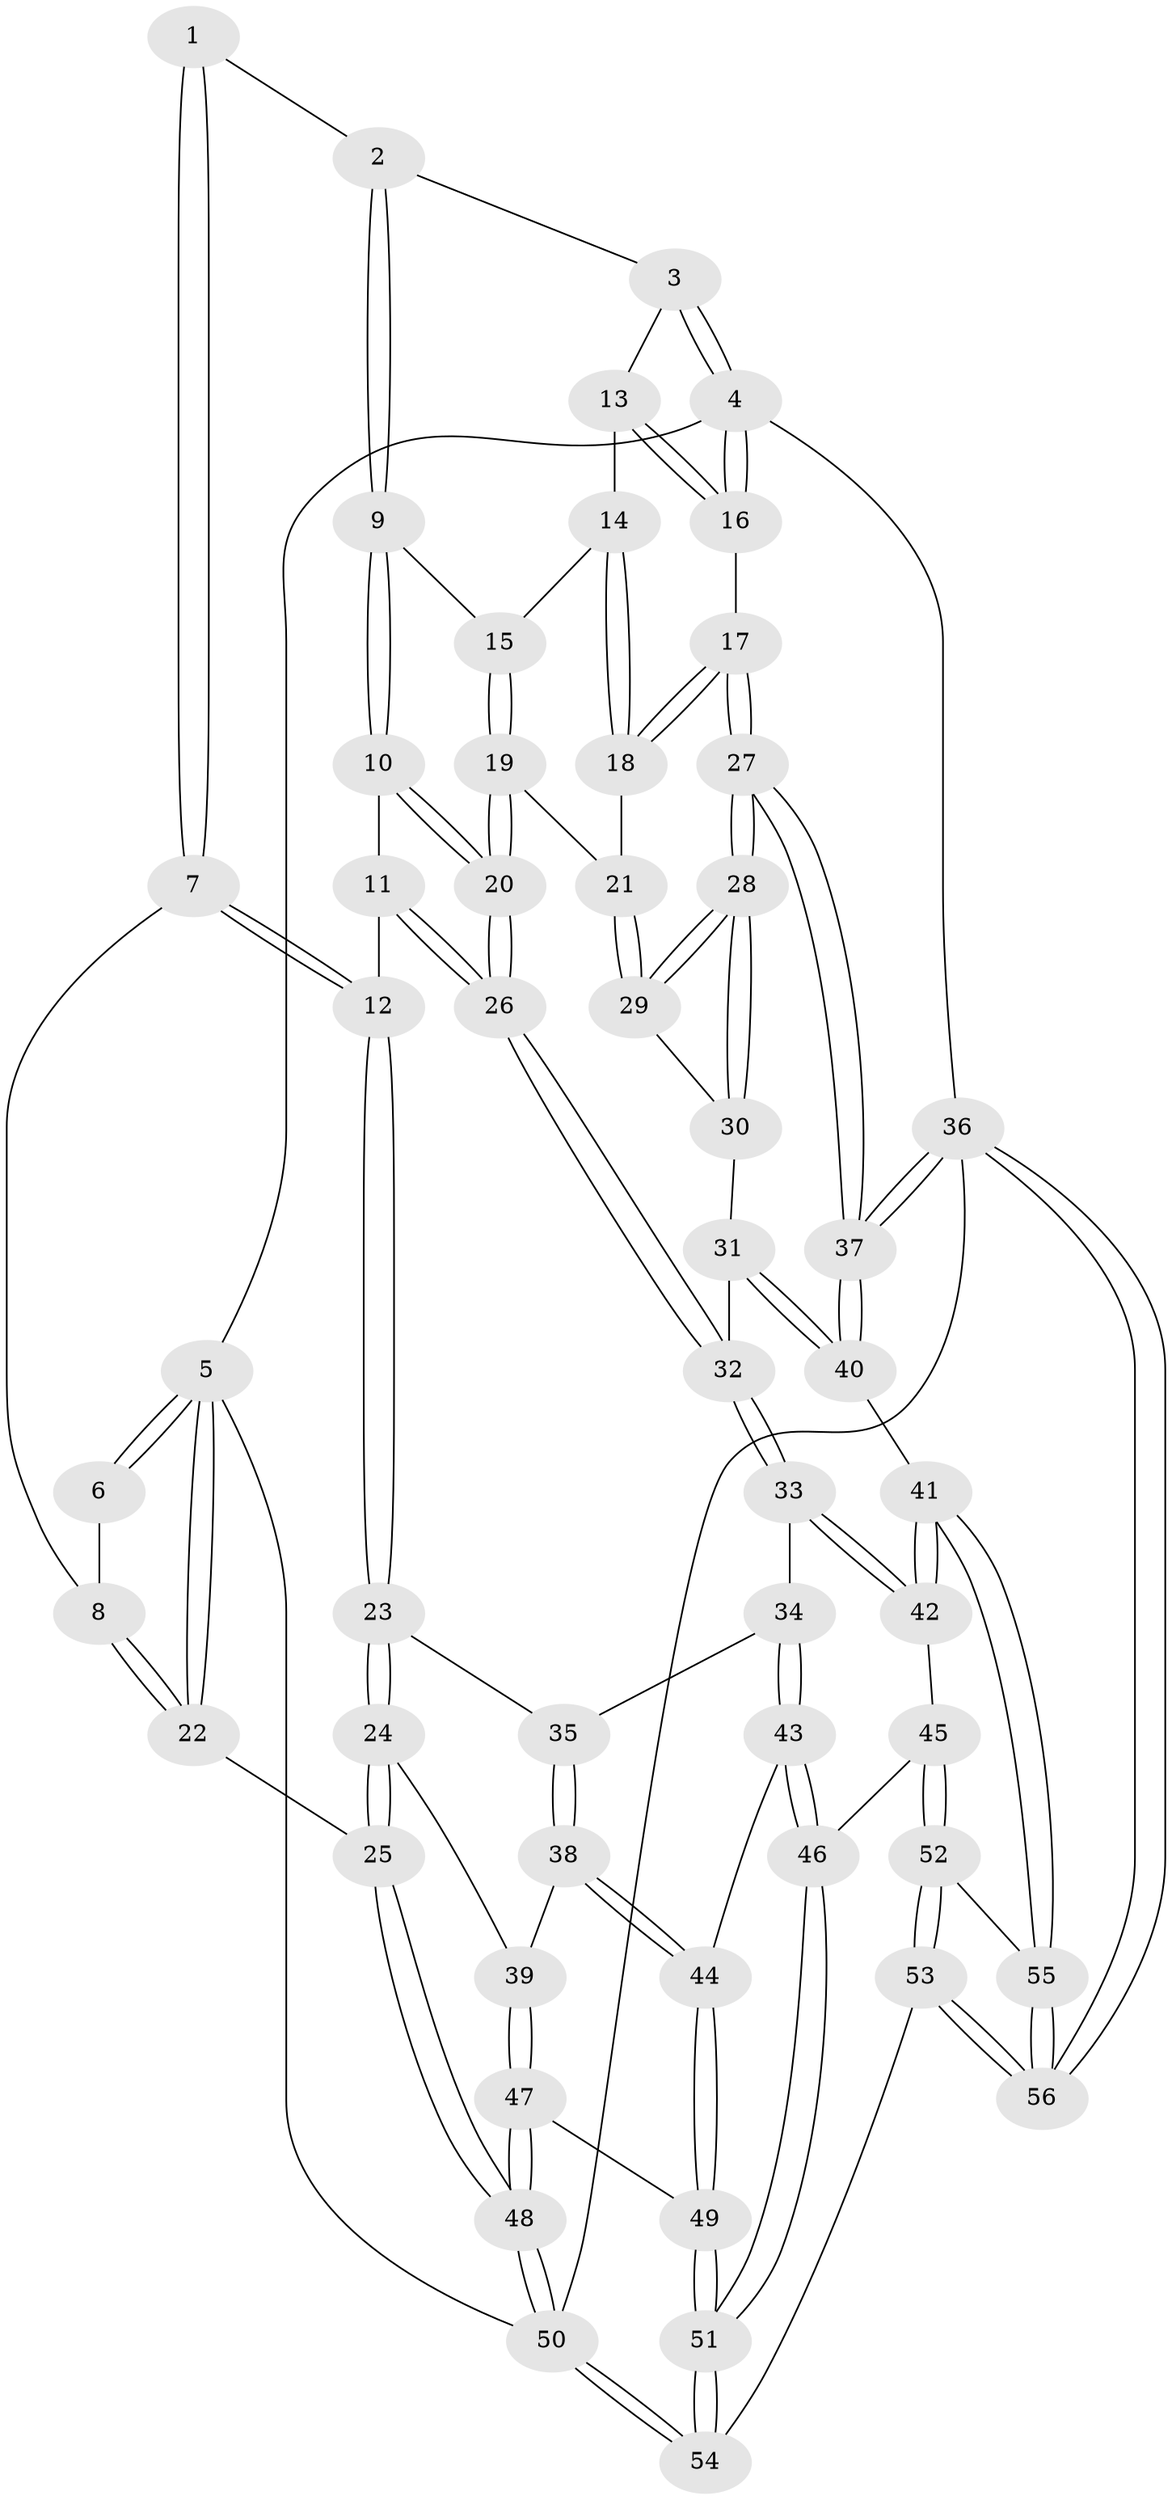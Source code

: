// coarse degree distribution, {3: 0.2903225806451613, 4: 0.2903225806451613, 5: 0.3225806451612903, 6: 0.06451612903225806, 7: 0.03225806451612903}
// Generated by graph-tools (version 1.1) at 2025/24/03/03/25 07:24:40]
// undirected, 56 vertices, 137 edges
graph export_dot {
graph [start="1"]
  node [color=gray90,style=filled];
  1 [pos="+0.5611751721675962+0"];
  2 [pos="+0.5939155428723418+0"];
  3 [pos="+0.6750121595022195+0"];
  4 [pos="+1+0"];
  5 [pos="+0+0"];
  6 [pos="+0.22428039711652661+0"];
  7 [pos="+0.2952634352533754+0.24574131731813828"];
  8 [pos="+0.1967693855894575+0.1940400784818587"];
  9 [pos="+0.5967055401637436+0"];
  10 [pos="+0.5770033711328059+0.15235894127686583"];
  11 [pos="+0.4503556408593348+0.3065202101190346"];
  12 [pos="+0.3377826907733715+0.32497377161226043"];
  13 [pos="+0.8746680546428433+0.12197840004599919"];
  14 [pos="+0.8746631950111791+0.12654605644787295"];
  15 [pos="+0.7410692225237215+0.1954163351779773"];
  16 [pos="+1+0"];
  17 [pos="+1+0.315983249523057"];
  18 [pos="+0.9066320128604775+0.2758107291351493"];
  19 [pos="+0.7529443158924343+0.33294306206334706"];
  20 [pos="+0.7005422260137198+0.35492549539659063"];
  21 [pos="+0.814529831031511+0.332562008888029"];
  22 [pos="+0+0.2384486362078535"];
  23 [pos="+0.336987486643188+0.32905715784276157"];
  24 [pos="+0.046287476858147915+0.5210573546368222"];
  25 [pos="+0+0.5014660447000477"];
  26 [pos="+0.6606166429624059+0.3993029630938827"];
  27 [pos="+1+0.6261698235815011"];
  28 [pos="+1+0.5879786078263046"];
  29 [pos="+0.8587628869782444+0.42555747242481085"];
  30 [pos="+0.8120754540218752+0.5410384488637371"];
  31 [pos="+0.7850706682737372+0.5522026488708669"];
  32 [pos="+0.6549563883945333+0.4294789102997019"];
  33 [pos="+0.5809498125155937+0.5305426043036767"];
  34 [pos="+0.4192854278440124+0.5211901403321864"];
  35 [pos="+0.38042151335873303+0.4833337046342163"];
  36 [pos="+1+1"];
  37 [pos="+1+0.8055202341950827"];
  38 [pos="+0.2093051335675394+0.5997607949919065"];
  39 [pos="+0.15778818644558604+0.5990036171714314"];
  40 [pos="+0.7525386537289909+0.7384352852775401"];
  41 [pos="+0.7180283680131965+0.748077550841871"];
  42 [pos="+0.6004575549315767+0.601925390344965"];
  43 [pos="+0.3923074344340702+0.7162079957498416"];
  44 [pos="+0.35672341038448424+0.7196799864016826"];
  45 [pos="+0.43307937146276015+0.7350520920602872"];
  46 [pos="+0.39713193656595586+0.7196860055026358"];
  47 [pos="+0.169763932153633+0.8240394569256049"];
  48 [pos="+0+1"];
  49 [pos="+0.21322262496473882+0.833925730698823"];
  50 [pos="+0+1"];
  51 [pos="+0.33714154207044605+0.9955781711180299"];
  52 [pos="+0.5621027287544633+0.8665116592228367"];
  53 [pos="+0.43013340790959176+1"];
  54 [pos="+0.4166897381959659+1"];
  55 [pos="+0.6621494653741011+0.818883860203936"];
  56 [pos="+0.97887037109986+1"];
  1 -- 2;
  1 -- 7;
  1 -- 7;
  2 -- 3;
  2 -- 9;
  2 -- 9;
  3 -- 4;
  3 -- 4;
  3 -- 13;
  4 -- 5;
  4 -- 16;
  4 -- 16;
  4 -- 36;
  5 -- 6;
  5 -- 6;
  5 -- 22;
  5 -- 22;
  5 -- 50;
  6 -- 8;
  7 -- 8;
  7 -- 12;
  7 -- 12;
  8 -- 22;
  8 -- 22;
  9 -- 10;
  9 -- 10;
  9 -- 15;
  10 -- 11;
  10 -- 20;
  10 -- 20;
  11 -- 12;
  11 -- 26;
  11 -- 26;
  12 -- 23;
  12 -- 23;
  13 -- 14;
  13 -- 16;
  13 -- 16;
  14 -- 15;
  14 -- 18;
  14 -- 18;
  15 -- 19;
  15 -- 19;
  16 -- 17;
  17 -- 18;
  17 -- 18;
  17 -- 27;
  17 -- 27;
  18 -- 21;
  19 -- 20;
  19 -- 20;
  19 -- 21;
  20 -- 26;
  20 -- 26;
  21 -- 29;
  21 -- 29;
  22 -- 25;
  23 -- 24;
  23 -- 24;
  23 -- 35;
  24 -- 25;
  24 -- 25;
  24 -- 39;
  25 -- 48;
  25 -- 48;
  26 -- 32;
  26 -- 32;
  27 -- 28;
  27 -- 28;
  27 -- 37;
  27 -- 37;
  28 -- 29;
  28 -- 29;
  28 -- 30;
  28 -- 30;
  29 -- 30;
  30 -- 31;
  31 -- 32;
  31 -- 40;
  31 -- 40;
  32 -- 33;
  32 -- 33;
  33 -- 34;
  33 -- 42;
  33 -- 42;
  34 -- 35;
  34 -- 43;
  34 -- 43;
  35 -- 38;
  35 -- 38;
  36 -- 37;
  36 -- 37;
  36 -- 56;
  36 -- 56;
  36 -- 50;
  37 -- 40;
  37 -- 40;
  38 -- 39;
  38 -- 44;
  38 -- 44;
  39 -- 47;
  39 -- 47;
  40 -- 41;
  41 -- 42;
  41 -- 42;
  41 -- 55;
  41 -- 55;
  42 -- 45;
  43 -- 44;
  43 -- 46;
  43 -- 46;
  44 -- 49;
  44 -- 49;
  45 -- 46;
  45 -- 52;
  45 -- 52;
  46 -- 51;
  46 -- 51;
  47 -- 48;
  47 -- 48;
  47 -- 49;
  48 -- 50;
  48 -- 50;
  49 -- 51;
  49 -- 51;
  50 -- 54;
  50 -- 54;
  51 -- 54;
  51 -- 54;
  52 -- 53;
  52 -- 53;
  52 -- 55;
  53 -- 54;
  53 -- 56;
  53 -- 56;
  55 -- 56;
  55 -- 56;
}

